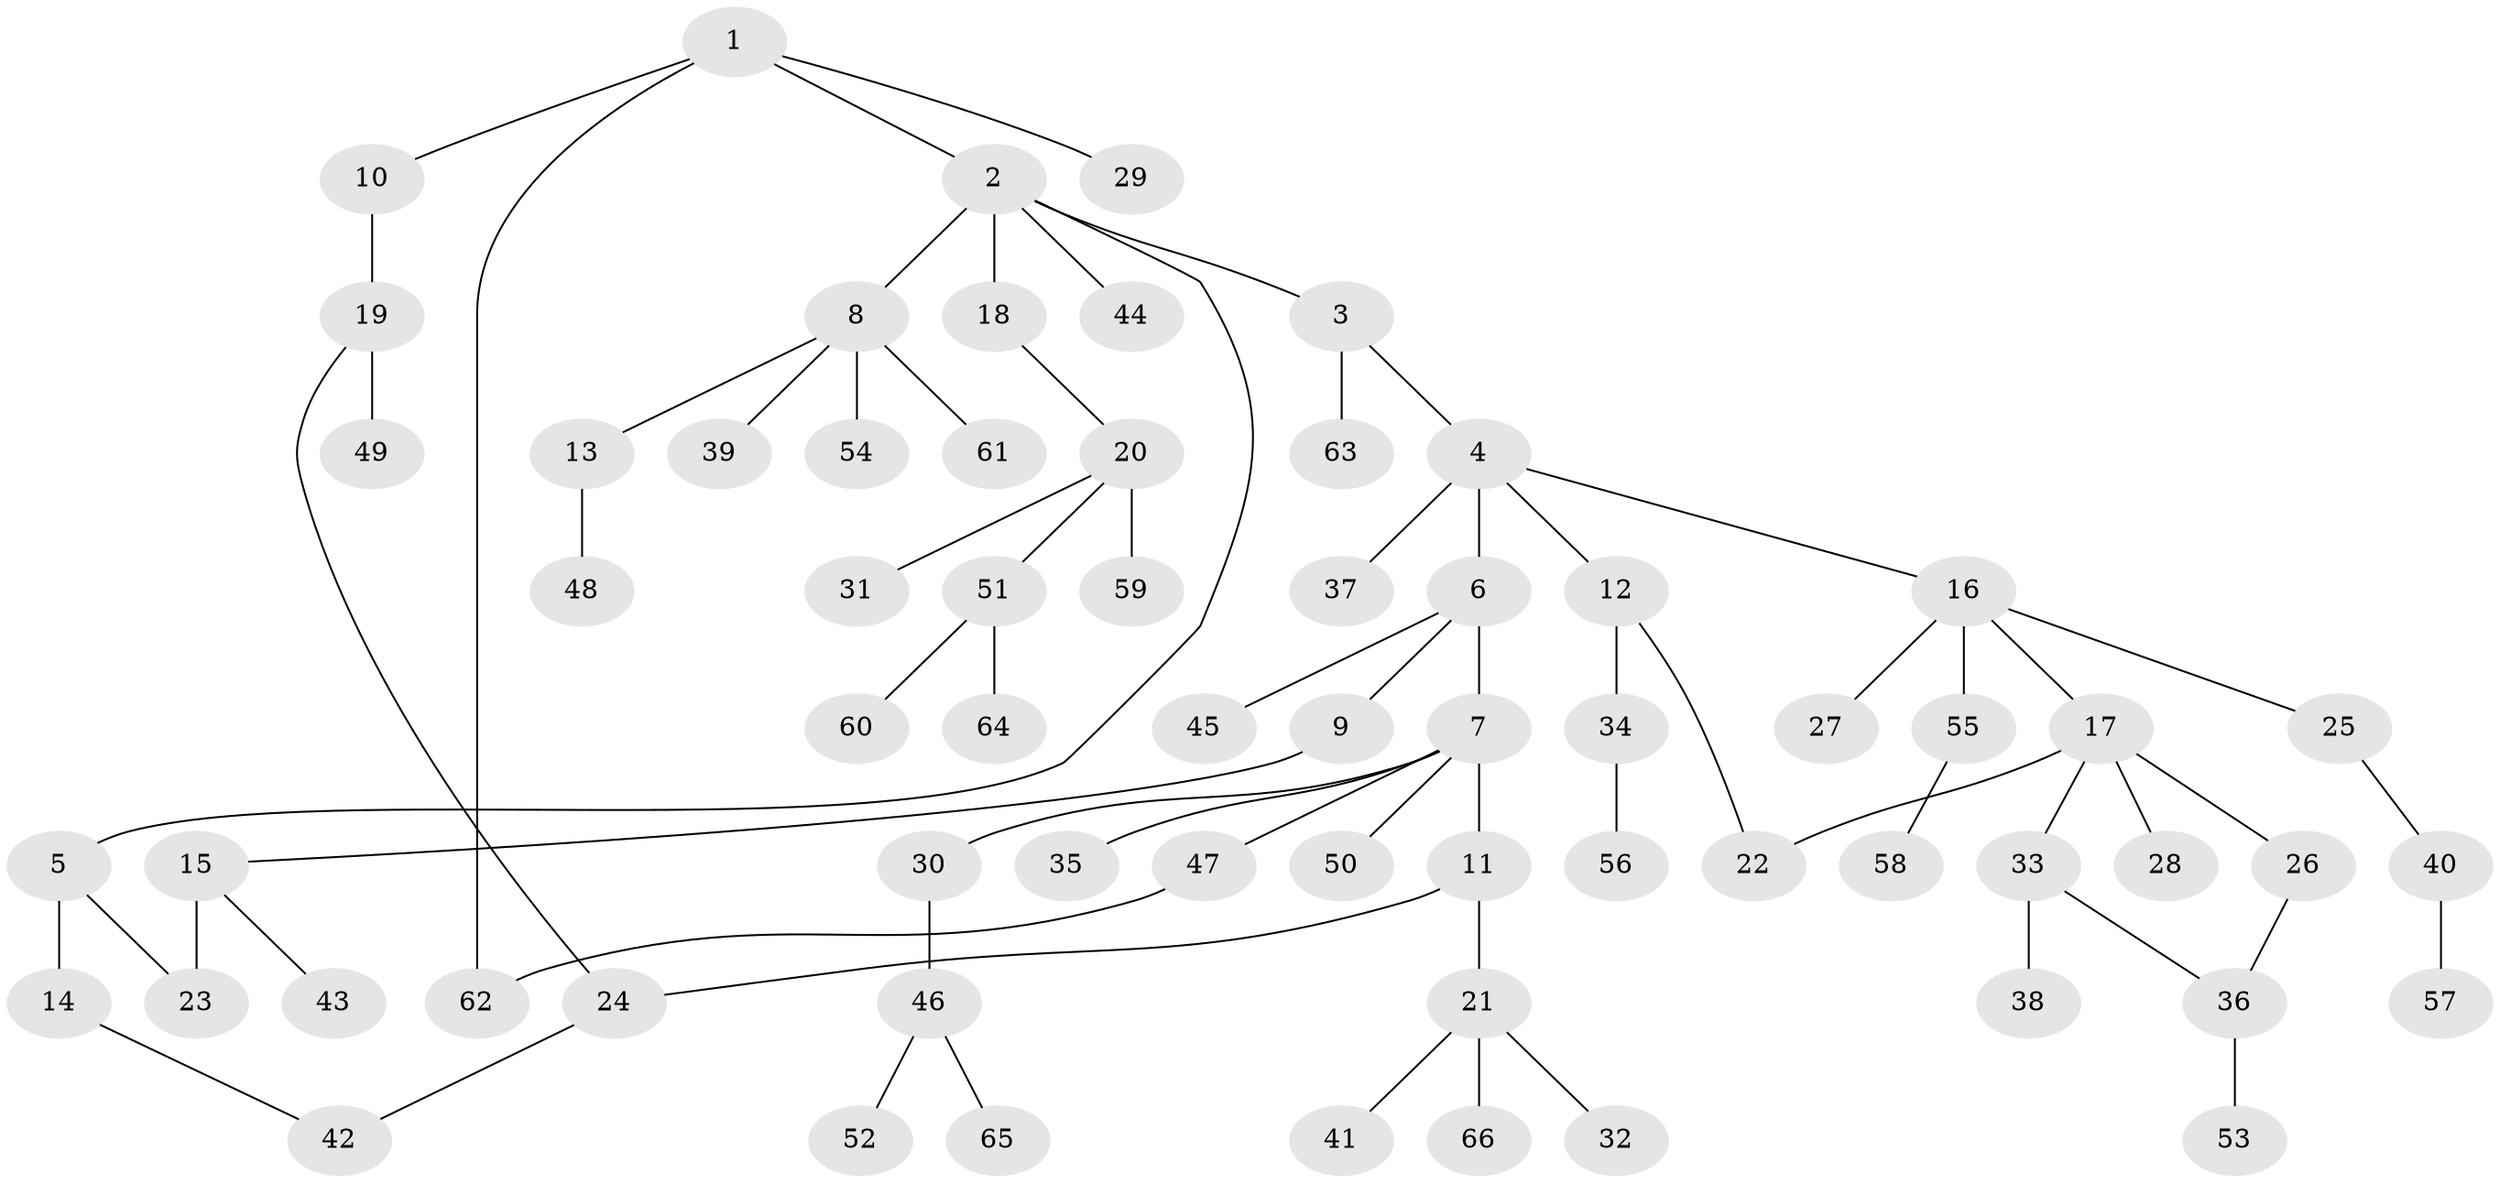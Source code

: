 // coarse degree distribution, {4: 0.08695652173913043, 7: 0.021739130434782608, 6: 0.043478260869565216, 3: 0.15217391304347827, 2: 0.13043478260869565, 1: 0.5217391304347826, 5: 0.043478260869565216}
// Generated by graph-tools (version 1.1) at 2025/41/03/06/25 10:41:29]
// undirected, 66 vertices, 71 edges
graph export_dot {
graph [start="1"]
  node [color=gray90,style=filled];
  1;
  2;
  3;
  4;
  5;
  6;
  7;
  8;
  9;
  10;
  11;
  12;
  13;
  14;
  15;
  16;
  17;
  18;
  19;
  20;
  21;
  22;
  23;
  24;
  25;
  26;
  27;
  28;
  29;
  30;
  31;
  32;
  33;
  34;
  35;
  36;
  37;
  38;
  39;
  40;
  41;
  42;
  43;
  44;
  45;
  46;
  47;
  48;
  49;
  50;
  51;
  52;
  53;
  54;
  55;
  56;
  57;
  58;
  59;
  60;
  61;
  62;
  63;
  64;
  65;
  66;
  1 -- 2;
  1 -- 10;
  1 -- 29;
  1 -- 62;
  2 -- 3;
  2 -- 5;
  2 -- 8;
  2 -- 18;
  2 -- 44;
  3 -- 4;
  3 -- 63;
  4 -- 6;
  4 -- 12;
  4 -- 16;
  4 -- 37;
  5 -- 14;
  5 -- 23;
  6 -- 7;
  6 -- 9;
  6 -- 45;
  7 -- 11;
  7 -- 30;
  7 -- 35;
  7 -- 47;
  7 -- 50;
  8 -- 13;
  8 -- 39;
  8 -- 54;
  8 -- 61;
  9 -- 15;
  10 -- 19;
  11 -- 21;
  11 -- 24;
  12 -- 34;
  12 -- 22;
  13 -- 48;
  14 -- 42;
  15 -- 43;
  15 -- 23;
  16 -- 17;
  16 -- 25;
  16 -- 27;
  16 -- 55;
  17 -- 22;
  17 -- 26;
  17 -- 28;
  17 -- 33;
  18 -- 20;
  19 -- 24;
  19 -- 49;
  20 -- 31;
  20 -- 51;
  20 -- 59;
  21 -- 32;
  21 -- 41;
  21 -- 66;
  24 -- 42;
  25 -- 40;
  26 -- 36;
  30 -- 46;
  33 -- 36;
  33 -- 38;
  34 -- 56;
  36 -- 53;
  40 -- 57;
  46 -- 52;
  46 -- 65;
  47 -- 62;
  51 -- 60;
  51 -- 64;
  55 -- 58;
}
